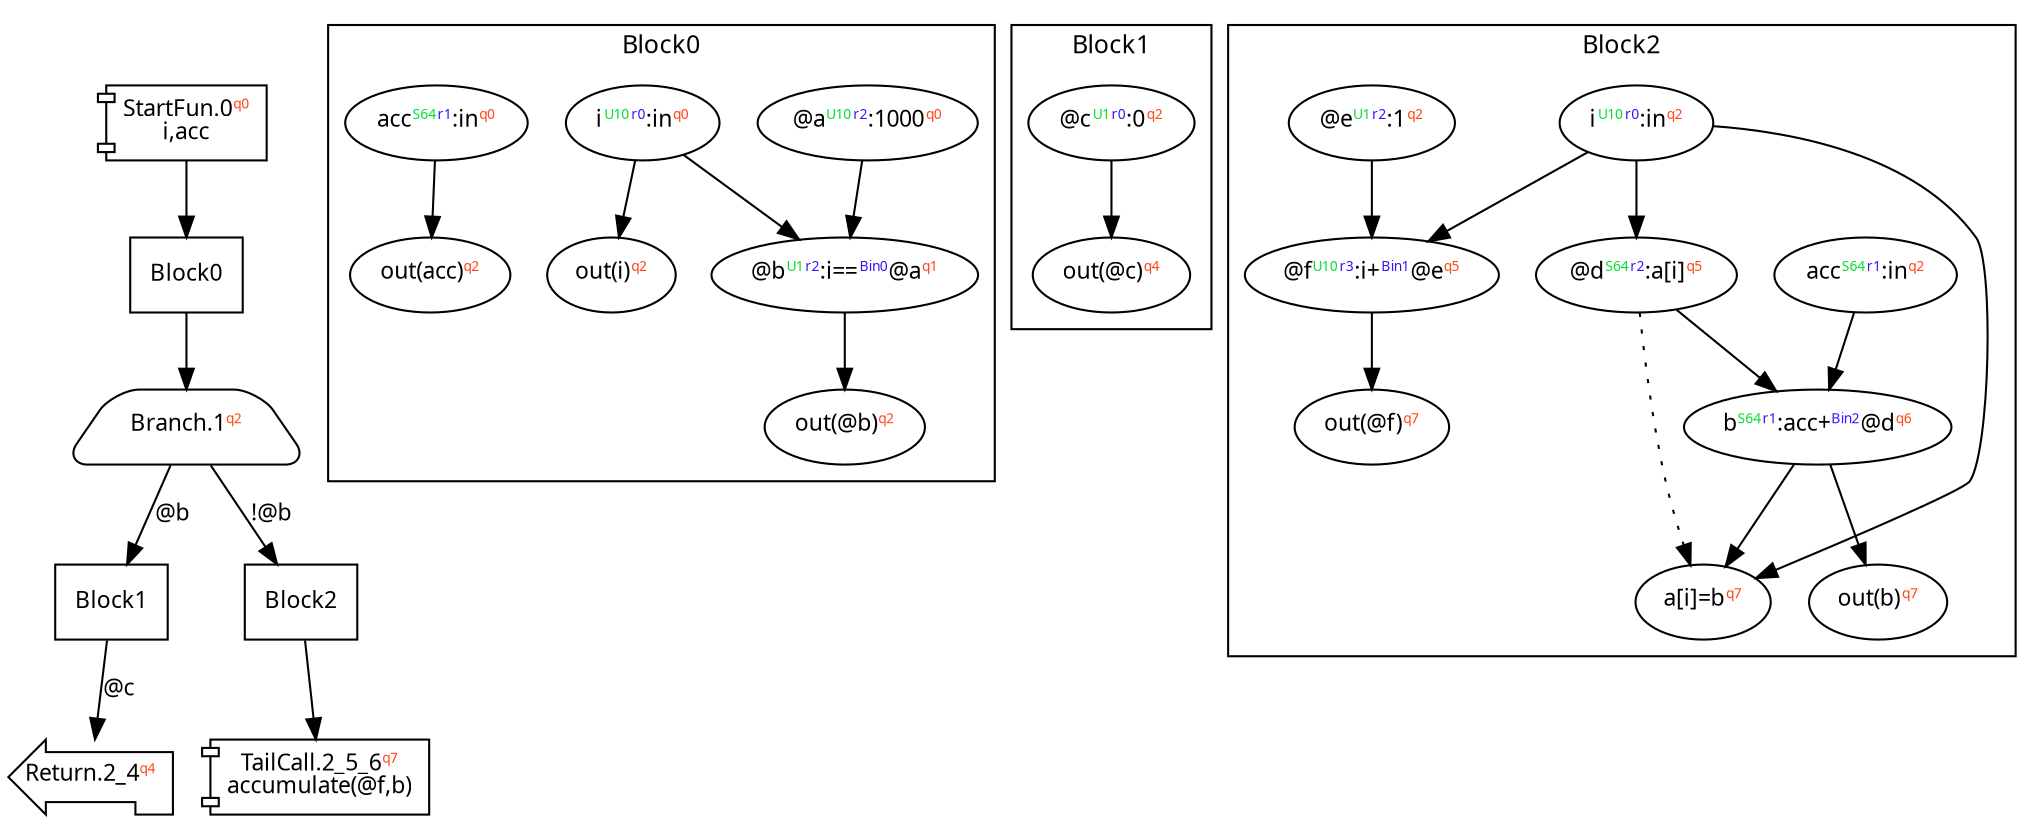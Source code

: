digraph Program_ {
graph [fontname = "Monaco", fontsize = 12, ranksep = 0.5];
node [shape = box, fontname = "Monaco", fontsize = 11; colorscheme = pastel19];
edge [fontname = "Monaco", fontsize = 11; colorscheme = pastel19];
Jump0[label = <StartFun.0<font color="#ff4411" point-size="8"><sup>q0</sup></font><br/>i,acc>; shape = component];
Jump0 -> Block0;
Jump1[
  label = <Branch.1<font color="#ff4411" point-size="8"><sup>q2</sup></font>>;
  shape = trapezium; style = rounded;
];
Block0 -> Jump1;
Jump1 -> Block1 [label="@b"];
Jump1 -> Block2 [label="!@b"];
Jump2_4[label = <Return.2_4<font color="#ff4411" point-size="8"><sup>q4</sup></font>>; shape = lpromoter];
Block1 -> Jump2_4 [label="@c"];
Jump2_5_6[label = <TailCall.2_5_6<font color="#ff4411" point-size="8"><sup>q7</sup></font><br/>accumulate(@f,b)>; shape = component];
Block2 -> Jump2_5_6;
Block0 [label = "Block0"];
Block1 [label = "Block1"];
Block2 [label = "Block2"];
subgraph cluster_dfg_Block0{
node [shape = oval];
label = "Block0";
ndBlock0_0 [label=<out(acc)<font color="#ff4411" point-size="8"><sup>q2</sup></font>>];ndBlock0_1 [label=<i<font color="#00dd33" point-size="8"><sup>U10</sup></font><font color="#3311ff" point-size="8"><sup>r0</sup></font>:in<font color="#ff4411" point-size="8"><sup>q0</sup></font>>];ndBlock0_2 [label=<out(@b)<font color="#ff4411" point-size="8"><sup>q2</sup></font>>];ndBlock0_3 [label=<@a<font color="#00dd33" point-size="8"><sup>U10</sup></font><font color="#3311ff" point-size="8"><sup>r2</sup></font>:1000<font color="#ff4411" point-size="8"><sup>q0</sup></font>>];ndBlock0_4 [label=<out(i)<font color="#ff4411" point-size="8"><sup>q2</sup></font>>];ndBlock0_5 [label=<acc<font color="#00dd33" point-size="8"><sup>S64</sup></font><font color="#3311ff" point-size="8"><sup>r1</sup></font>:in<font color="#ff4411" point-size="8"><sup>q0</sup></font>>];ndBlock0_6 [label=<@b<font color="#00dd33" point-size="8"><sup>U1</sup></font><font color="#3311ff" point-size="8"><sup>r2</sup></font>:i==<font color="#3311ff" point-size="8"><sup>Bin0</sup></font>@a<font color="#ff4411" point-size="8"><sup>q1</sup></font>>];ndBlock0_5 -> ndBlock0_0;
ndBlock0_1 -> ndBlock0_6;
ndBlock0_3 -> ndBlock0_6;
ndBlock0_6 -> ndBlock0_2;
ndBlock0_1 -> ndBlock0_4;
}subgraph cluster_dfg_Block1{
node [shape = oval];
label = "Block1";
ndBlock1_0 [label=<@c<font color="#00dd33" point-size="8"><sup>U1</sup></font><font color="#3311ff" point-size="8"><sup>r0</sup></font>:0<font color="#ff4411" point-size="8"><sup>q2</sup></font>>];ndBlock1_1 [label=<out(@c)<font color="#ff4411" point-size="8"><sup>q4</sup></font>>];ndBlock1_0 -> ndBlock1_1;
}subgraph cluster_dfg_Block2{
node [shape = oval];
label = "Block2";
ndBlock2_0 [label=<@e<font color="#00dd33" point-size="8"><sup>U1</sup></font><font color="#3311ff" point-size="8"><sup>r2</sup></font>:1<font color="#ff4411" point-size="8"><sup>q2</sup></font>>];ndBlock2_1 [label=<out(b)<font color="#ff4411" point-size="8"><sup>q7</sup></font>>];ndBlock2_2 [label=<acc<font color="#00dd33" point-size="8"><sup>S64</sup></font><font color="#3311ff" point-size="8"><sup>r1</sup></font>:in<font color="#ff4411" point-size="8"><sup>q2</sup></font>>];ndBlock2_3 [label=<b<font color="#00dd33" point-size="8"><sup>S64</sup></font><font color="#3311ff" point-size="8"><sup>r1</sup></font>:acc+<font color="#3311ff" point-size="8"><sup>Bin2</sup></font>@d<font color="#ff4411" point-size="8"><sup>q6</sup></font>>];ndBlock2_4 [label=<a[i]=b<font color="#ff4411" point-size="8"><sup>q7</sup></font>>];ndBlock2_5 [label=<out(@f)<font color="#ff4411" point-size="8"><sup>q7</sup></font>>];ndBlock2_6 [label=<@f<font color="#00dd33" point-size="8"><sup>U10</sup></font><font color="#3311ff" point-size="8"><sup>r3</sup></font>:i+<font color="#3311ff" point-size="8"><sup>Bin1</sup></font>@e<font color="#ff4411" point-size="8"><sup>q5</sup></font>>];ndBlock2_7 [label=<i<font color="#00dd33" point-size="8"><sup>U10</sup></font><font color="#3311ff" point-size="8"><sup>r0</sup></font>:in<font color="#ff4411" point-size="8"><sup>q2</sup></font>>];ndBlock2_8 [label=<@d<font color="#00dd33" point-size="8"><sup>S64</sup></font><font color="#3311ff" point-size="8"><sup>r2</sup></font>:a[i]<font color="#ff4411" point-size="8"><sup>q5</sup></font>>];ndBlock2_7 -> ndBlock2_8;
ndBlock2_6 -> ndBlock2_5;
ndBlock2_2 -> ndBlock2_3;
ndBlock2_8 -> ndBlock2_3;
ndBlock2_3 -> ndBlock2_1;
ndBlock2_0 -> ndBlock2_6;
ndBlock2_7 -> ndBlock2_6;
ndBlock2_3 -> ndBlock2_4;
ndBlock2_7 -> ndBlock2_4;
ndBlock2_8 -> ndBlock2_4 [style = dotted];
}}
